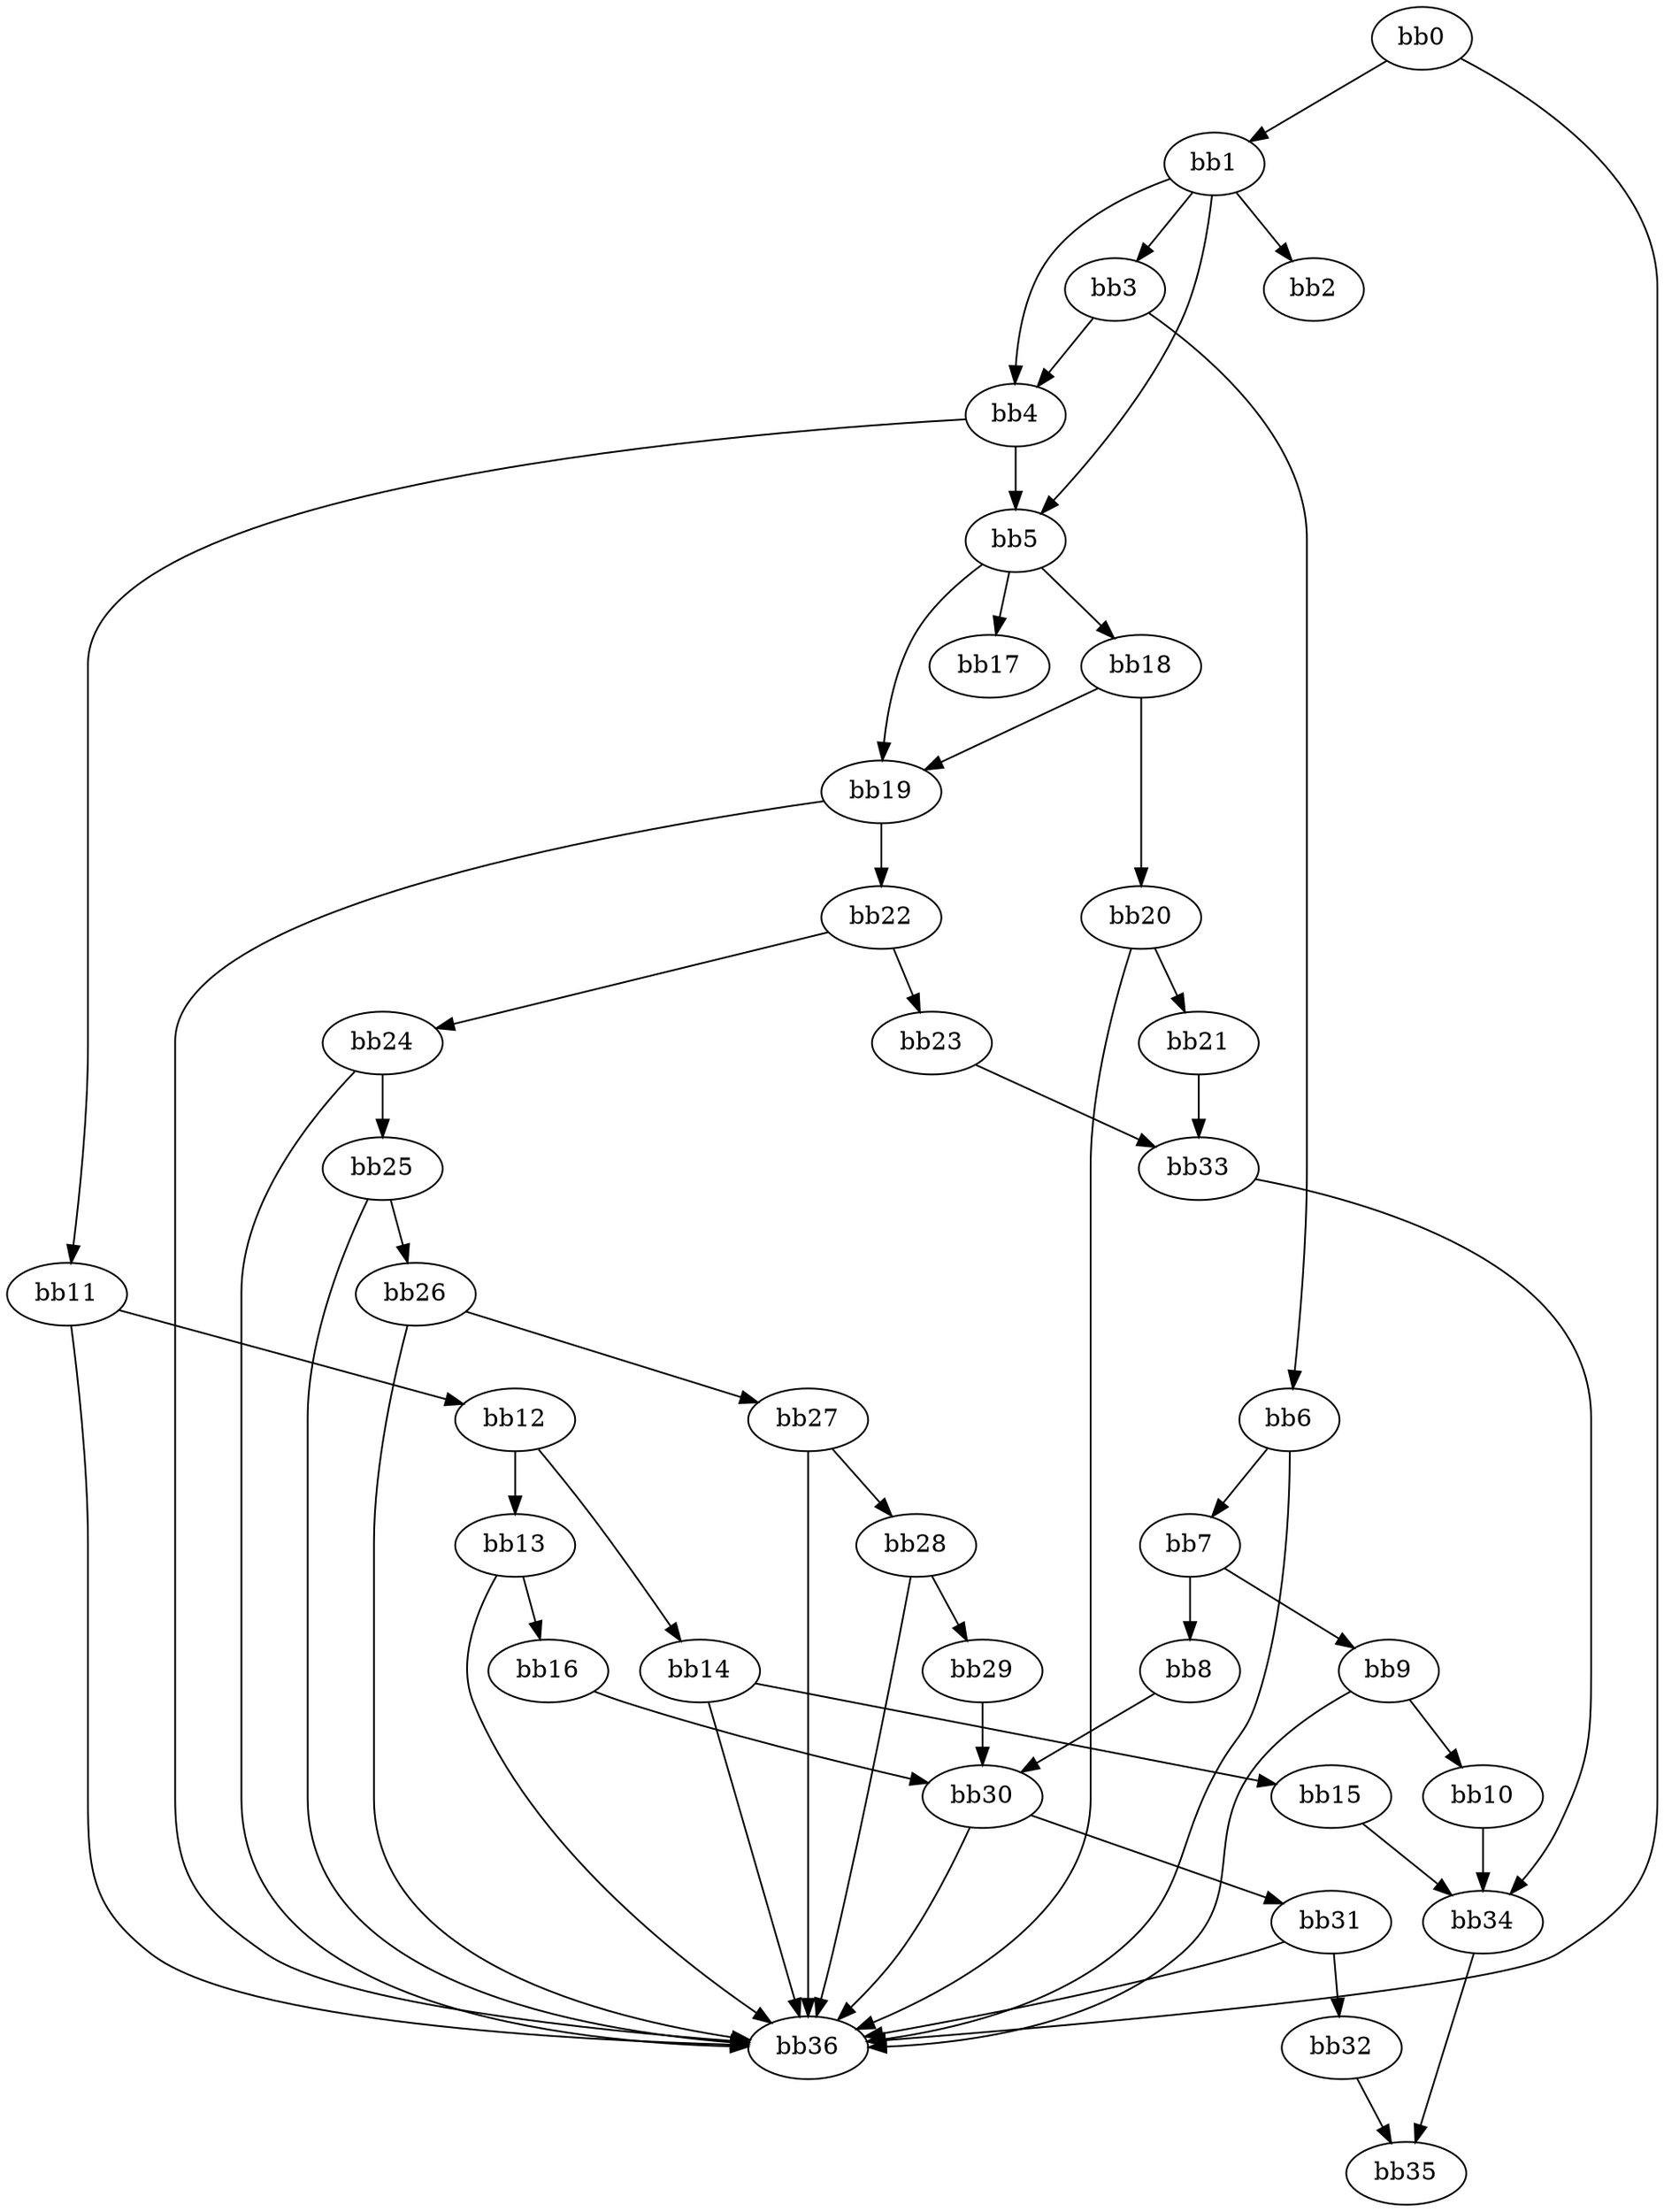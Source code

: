 digraph {
    0 [ label = "bb0\l" ]
    1 [ label = "bb1\l" ]
    2 [ label = "bb2\l" ]
    3 [ label = "bb3\l" ]
    4 [ label = "bb4\l" ]
    5 [ label = "bb5\l" ]
    6 [ label = "bb6\l" ]
    7 [ label = "bb7\l" ]
    8 [ label = "bb8\l" ]
    9 [ label = "bb9\l" ]
    10 [ label = "bb10\l" ]
    11 [ label = "bb11\l" ]
    12 [ label = "bb12\l" ]
    13 [ label = "bb13\l" ]
    14 [ label = "bb14\l" ]
    15 [ label = "bb15\l" ]
    16 [ label = "bb16\l" ]
    17 [ label = "bb17\l" ]
    18 [ label = "bb18\l" ]
    19 [ label = "bb19\l" ]
    20 [ label = "bb20\l" ]
    21 [ label = "bb21\l" ]
    22 [ label = "bb22\l" ]
    23 [ label = "bb23\l" ]
    24 [ label = "bb24\l" ]
    25 [ label = "bb25\l" ]
    26 [ label = "bb26\l" ]
    27 [ label = "bb27\l" ]
    28 [ label = "bb28\l" ]
    29 [ label = "bb29\l" ]
    30 [ label = "bb30\l" ]
    31 [ label = "bb31\l" ]
    32 [ label = "bb32\l" ]
    33 [ label = "bb33\l" ]
    34 [ label = "bb34\l" ]
    35 [ label = "bb35\l" ]
    36 [ label = "bb36\l" ]
    0 -> 1 [ ]
    0 -> 36 [ ]
    1 -> 2 [ ]
    1 -> 3 [ ]
    1 -> 4 [ ]
    1 -> 5 [ ]
    3 -> 4 [ ]
    3 -> 6 [ ]
    4 -> 5 [ ]
    4 -> 11 [ ]
    5 -> 17 [ ]
    5 -> 18 [ ]
    5 -> 19 [ ]
    6 -> 7 [ ]
    6 -> 36 [ ]
    7 -> 8 [ ]
    7 -> 9 [ ]
    8 -> 30 [ ]
    9 -> 10 [ ]
    9 -> 36 [ ]
    10 -> 34 [ ]
    11 -> 12 [ ]
    11 -> 36 [ ]
    12 -> 13 [ ]
    12 -> 14 [ ]
    13 -> 16 [ ]
    13 -> 36 [ ]
    14 -> 15 [ ]
    14 -> 36 [ ]
    15 -> 34 [ ]
    16 -> 30 [ ]
    18 -> 19 [ ]
    18 -> 20 [ ]
    19 -> 22 [ ]
    19 -> 36 [ ]
    20 -> 21 [ ]
    20 -> 36 [ ]
    21 -> 33 [ ]
    22 -> 23 [ ]
    22 -> 24 [ ]
    23 -> 33 [ ]
    24 -> 25 [ ]
    24 -> 36 [ ]
    25 -> 26 [ ]
    25 -> 36 [ ]
    26 -> 27 [ ]
    26 -> 36 [ ]
    27 -> 28 [ ]
    27 -> 36 [ ]
    28 -> 29 [ ]
    28 -> 36 [ ]
    29 -> 30 [ ]
    30 -> 31 [ ]
    30 -> 36 [ ]
    31 -> 32 [ ]
    31 -> 36 [ ]
    32 -> 35 [ ]
    33 -> 34 [ ]
    34 -> 35 [ ]
}


